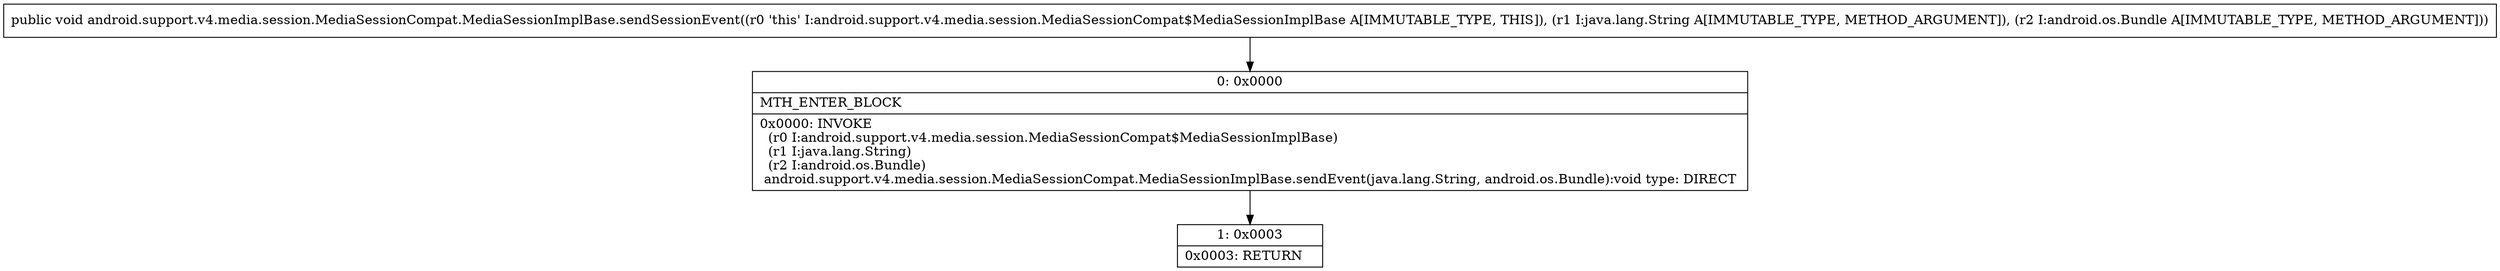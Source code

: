 digraph "CFG forandroid.support.v4.media.session.MediaSessionCompat.MediaSessionImplBase.sendSessionEvent(Ljava\/lang\/String;Landroid\/os\/Bundle;)V" {
Node_0 [shape=record,label="{0\:\ 0x0000|MTH_ENTER_BLOCK\l|0x0000: INVOKE  \l  (r0 I:android.support.v4.media.session.MediaSessionCompat$MediaSessionImplBase)\l  (r1 I:java.lang.String)\l  (r2 I:android.os.Bundle)\l android.support.v4.media.session.MediaSessionCompat.MediaSessionImplBase.sendEvent(java.lang.String, android.os.Bundle):void type: DIRECT \l}"];
Node_1 [shape=record,label="{1\:\ 0x0003|0x0003: RETURN   \l}"];
MethodNode[shape=record,label="{public void android.support.v4.media.session.MediaSessionCompat.MediaSessionImplBase.sendSessionEvent((r0 'this' I:android.support.v4.media.session.MediaSessionCompat$MediaSessionImplBase A[IMMUTABLE_TYPE, THIS]), (r1 I:java.lang.String A[IMMUTABLE_TYPE, METHOD_ARGUMENT]), (r2 I:android.os.Bundle A[IMMUTABLE_TYPE, METHOD_ARGUMENT])) }"];
MethodNode -> Node_0;
Node_0 -> Node_1;
}

